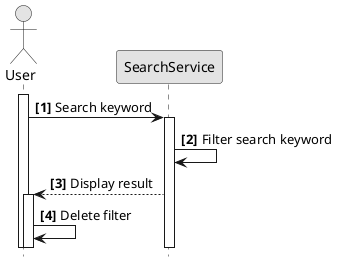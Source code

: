 @startuml
hide footbox
autonumber "<b>[0]"
skinparam monochrome true

actor User
participant SearchService

activate User
User -> SearchService: Search keyword

activate SearchService
SearchService -> SearchService: Filter search keyword
SearchService --> User: Display result

activate User
User -> User: Delete filter
@enduml

